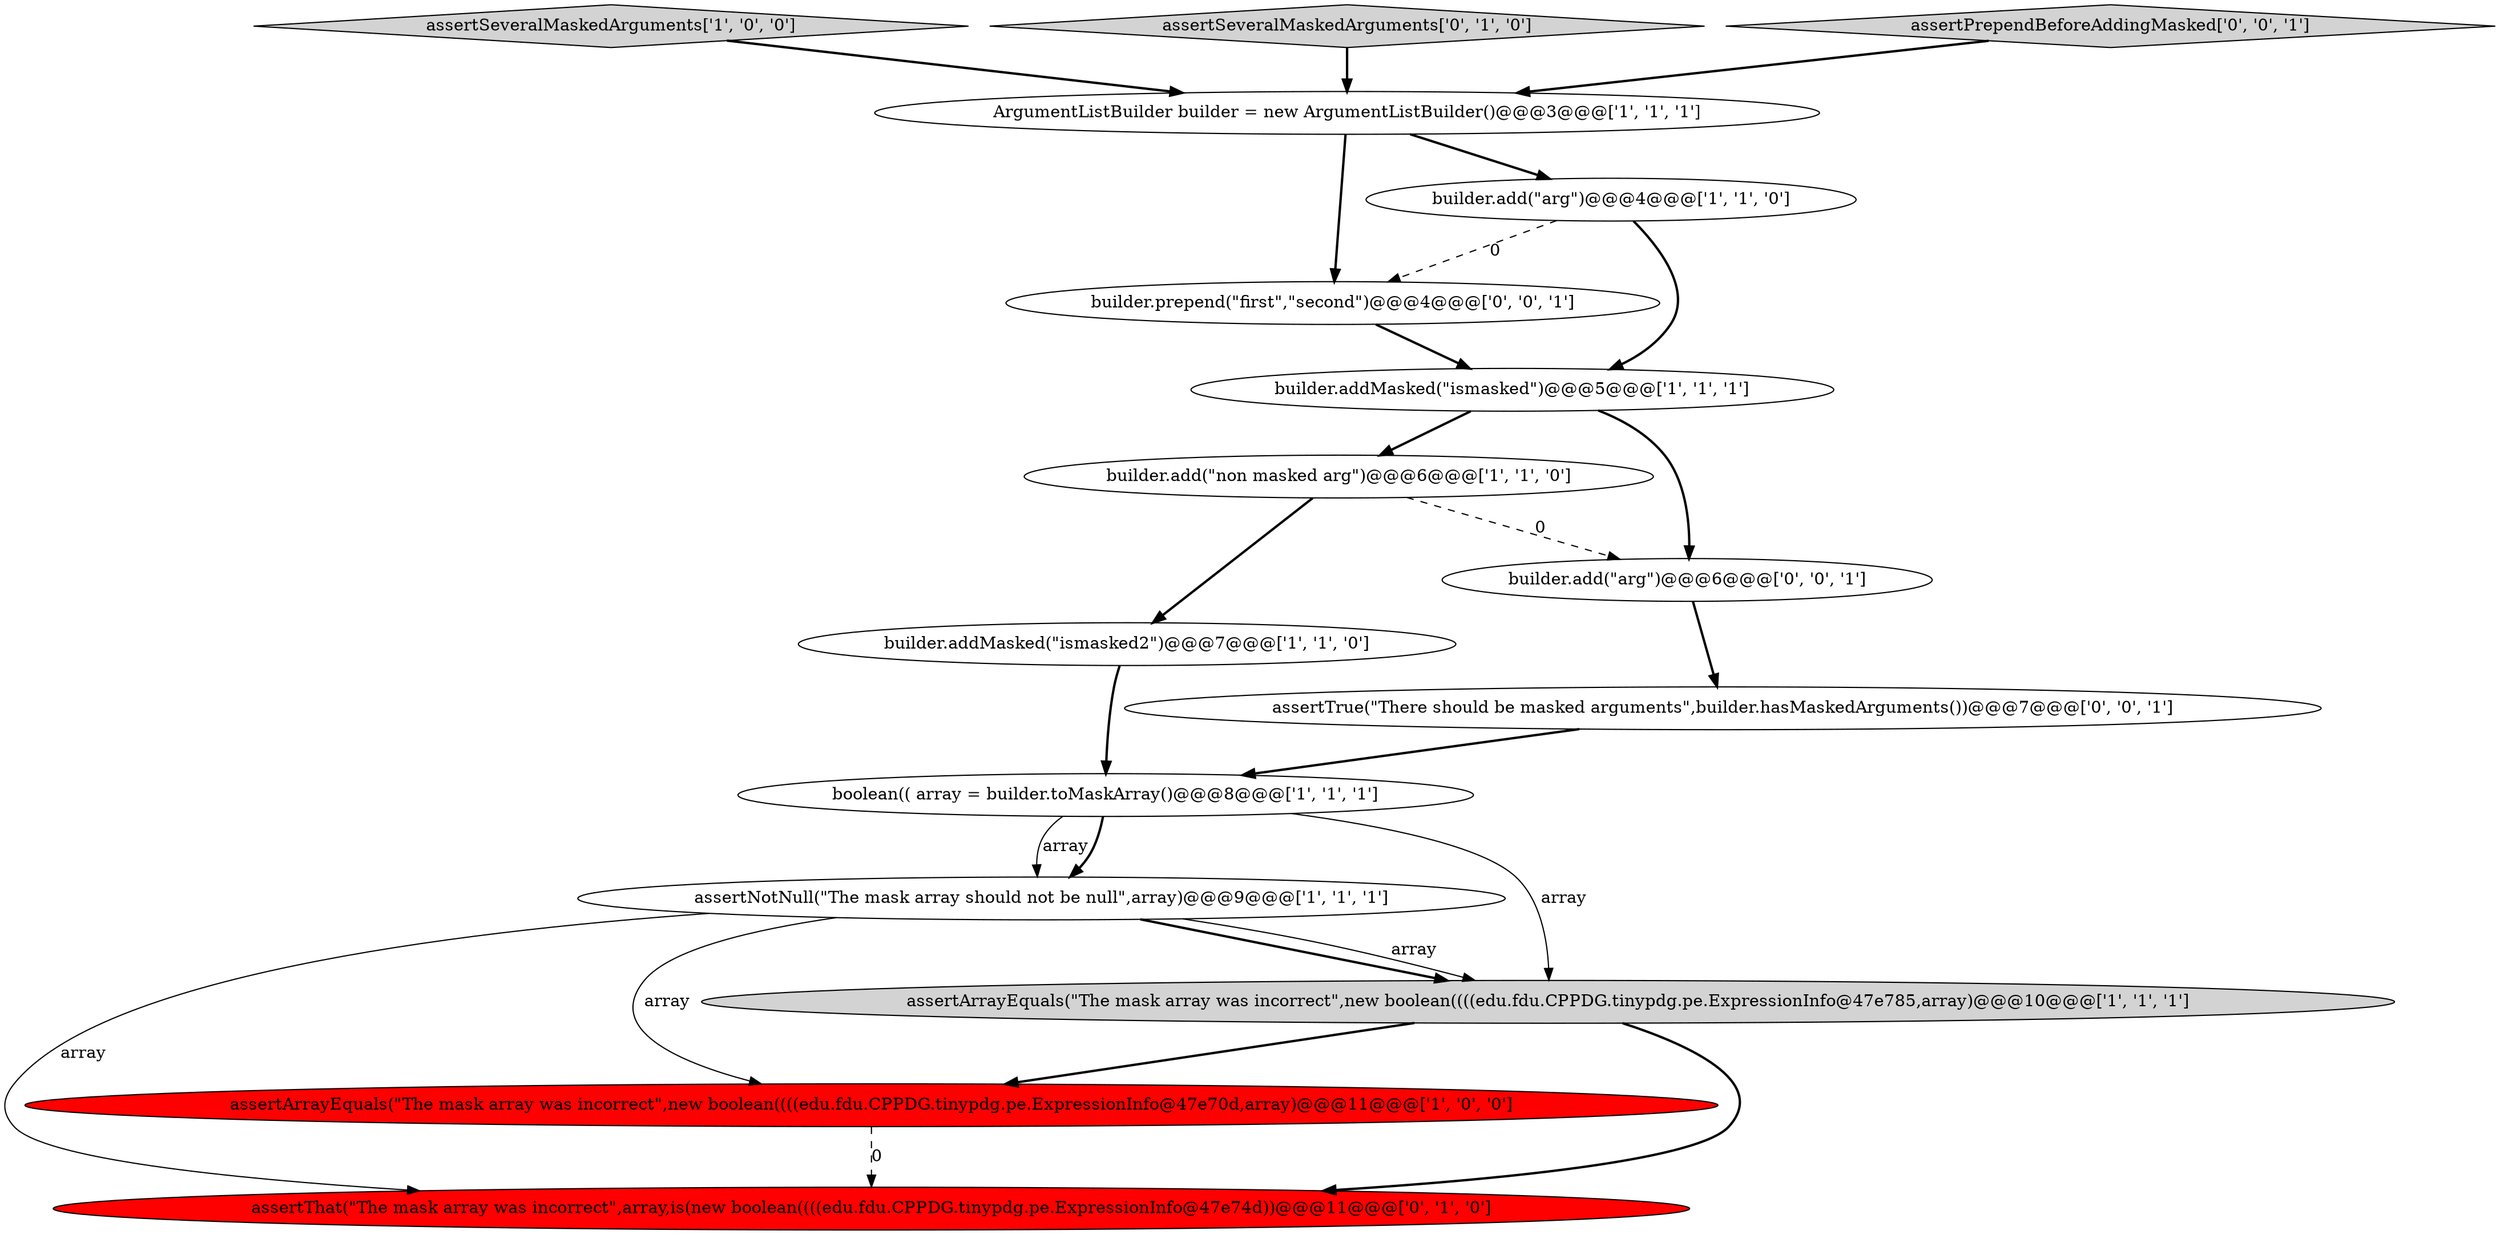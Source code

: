 digraph {
8 [style = filled, label = "builder.add(\"non masked arg\")@@@6@@@['1', '1', '0']", fillcolor = white, shape = ellipse image = "AAA0AAABBB1BBB"];
2 [style = filled, label = "ArgumentListBuilder builder = new ArgumentListBuilder()@@@3@@@['1', '1', '1']", fillcolor = white, shape = ellipse image = "AAA0AAABBB1BBB"];
13 [style = filled, label = "builder.prepend(\"first\",\"second\")@@@4@@@['0', '0', '1']", fillcolor = white, shape = ellipse image = "AAA0AAABBB3BBB"];
4 [style = filled, label = "boolean(( array = builder.toMaskArray()@@@8@@@['1', '1', '1']", fillcolor = white, shape = ellipse image = "AAA0AAABBB1BBB"];
1 [style = filled, label = "assertSeveralMaskedArguments['1', '0', '0']", fillcolor = lightgray, shape = diamond image = "AAA0AAABBB1BBB"];
0 [style = filled, label = "assertNotNull(\"The mask array should not be null\",array)@@@9@@@['1', '1', '1']", fillcolor = white, shape = ellipse image = "AAA0AAABBB1BBB"];
5 [style = filled, label = "builder.addMasked(\"ismasked\")@@@5@@@['1', '1', '1']", fillcolor = white, shape = ellipse image = "AAA0AAABBB1BBB"];
7 [style = filled, label = "builder.add(\"arg\")@@@4@@@['1', '1', '0']", fillcolor = white, shape = ellipse image = "AAA0AAABBB1BBB"];
10 [style = filled, label = "assertThat(\"The mask array was incorrect\",array,is(new boolean((((edu.fdu.CPPDG.tinypdg.pe.ExpressionInfo@47e74d))@@@11@@@['0', '1', '0']", fillcolor = red, shape = ellipse image = "AAA1AAABBB2BBB"];
11 [style = filled, label = "assertSeveralMaskedArguments['0', '1', '0']", fillcolor = lightgray, shape = diamond image = "AAA0AAABBB2BBB"];
12 [style = filled, label = "assertTrue(\"There should be masked arguments\",builder.hasMaskedArguments())@@@7@@@['0', '0', '1']", fillcolor = white, shape = ellipse image = "AAA0AAABBB3BBB"];
9 [style = filled, label = "assertArrayEquals(\"The mask array was incorrect\",new boolean((((edu.fdu.CPPDG.tinypdg.pe.ExpressionInfo@47e70d,array)@@@11@@@['1', '0', '0']", fillcolor = red, shape = ellipse image = "AAA1AAABBB1BBB"];
3 [style = filled, label = "assertArrayEquals(\"The mask array was incorrect\",new boolean((((edu.fdu.CPPDG.tinypdg.pe.ExpressionInfo@47e785,array)@@@10@@@['1', '1', '1']", fillcolor = lightgray, shape = ellipse image = "AAA0AAABBB1BBB"];
6 [style = filled, label = "builder.addMasked(\"ismasked2\")@@@7@@@['1', '1', '0']", fillcolor = white, shape = ellipse image = "AAA0AAABBB1BBB"];
14 [style = filled, label = "builder.add(\"arg\")@@@6@@@['0', '0', '1']", fillcolor = white, shape = ellipse image = "AAA0AAABBB3BBB"];
15 [style = filled, label = "assertPrependBeforeAddingMasked['0', '0', '1']", fillcolor = lightgray, shape = diamond image = "AAA0AAABBB3BBB"];
0->3 [style = bold, label=""];
5->8 [style = bold, label=""];
15->2 [style = bold, label=""];
9->10 [style = dashed, label="0"];
4->0 [style = solid, label="array"];
0->10 [style = solid, label="array"];
8->6 [style = bold, label=""];
5->14 [style = bold, label=""];
8->14 [style = dashed, label="0"];
0->3 [style = solid, label="array"];
11->2 [style = bold, label=""];
4->0 [style = bold, label=""];
2->13 [style = bold, label=""];
3->9 [style = bold, label=""];
3->10 [style = bold, label=""];
6->4 [style = bold, label=""];
7->5 [style = bold, label=""];
12->4 [style = bold, label=""];
0->9 [style = solid, label="array"];
14->12 [style = bold, label=""];
7->13 [style = dashed, label="0"];
13->5 [style = bold, label=""];
1->2 [style = bold, label=""];
2->7 [style = bold, label=""];
4->3 [style = solid, label="array"];
}
